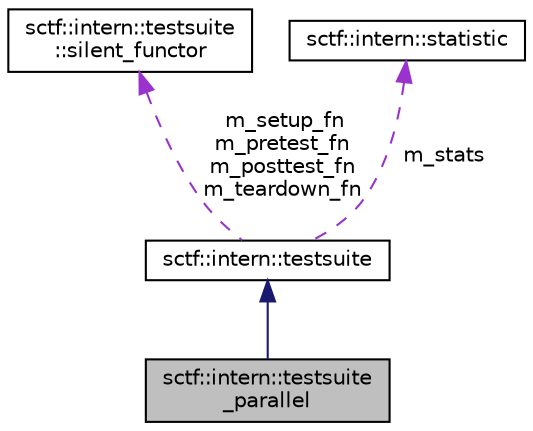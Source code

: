 digraph "sctf::intern::testsuite_parallel"
{
  edge [fontname="Helvetica",fontsize="10",labelfontname="Helvetica",labelfontsize="10"];
  node [fontname="Helvetica",fontsize="10",shape=record];
  Node2 [label="sctf::intern::testsuite\l_parallel",height=0.2,width=0.4,color="black", fillcolor="grey75", style="filled", fontcolor="black"];
  Node3 -> Node2 [dir="back",color="midnightblue",fontsize="10",style="solid",fontname="Helvetica"];
  Node3 [label="sctf::intern::testsuite",height=0.2,width=0.4,color="black", fillcolor="white", style="filled",URL="$classsctf_1_1intern_1_1testsuite.html"];
  Node4 -> Node3 [dir="back",color="darkorchid3",fontsize="10",style="dashed",label=" m_setup_fn\nm_pretest_fn\nm_posttest_fn\nm_teardown_fn" ,fontname="Helvetica"];
  Node4 [label="sctf::intern::testsuite\l::silent_functor",height=0.2,width=0.4,color="black", fillcolor="white", style="filled",URL="$structsctf_1_1intern_1_1testsuite_1_1silent__functor.html"];
  Node5 -> Node3 [dir="back",color="darkorchid3",fontsize="10",style="dashed",label=" m_stats" ,fontname="Helvetica"];
  Node5 [label="sctf::intern::statistic",height=0.2,width=0.4,color="black", fillcolor="white", style="filled",URL="$classsctf_1_1intern_1_1statistic.html"];
}
